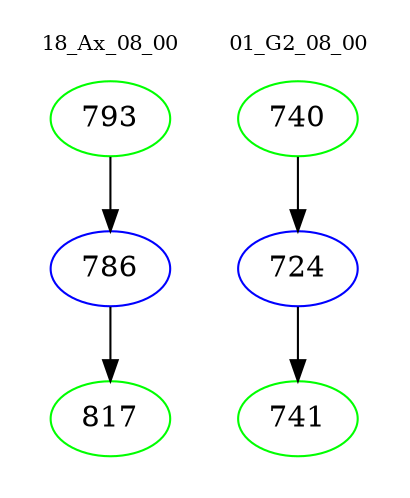digraph{
subgraph cluster_0 {
color = white
label = "18_Ax_08_00";
fontsize=10;
T0_793 [label="793", color="green"]
T0_793 -> T0_786 [color="black"]
T0_786 [label="786", color="blue"]
T0_786 -> T0_817 [color="black"]
T0_817 [label="817", color="green"]
}
subgraph cluster_1 {
color = white
label = "01_G2_08_00";
fontsize=10;
T1_740 [label="740", color="green"]
T1_740 -> T1_724 [color="black"]
T1_724 [label="724", color="blue"]
T1_724 -> T1_741 [color="black"]
T1_741 [label="741", color="green"]
}
}
